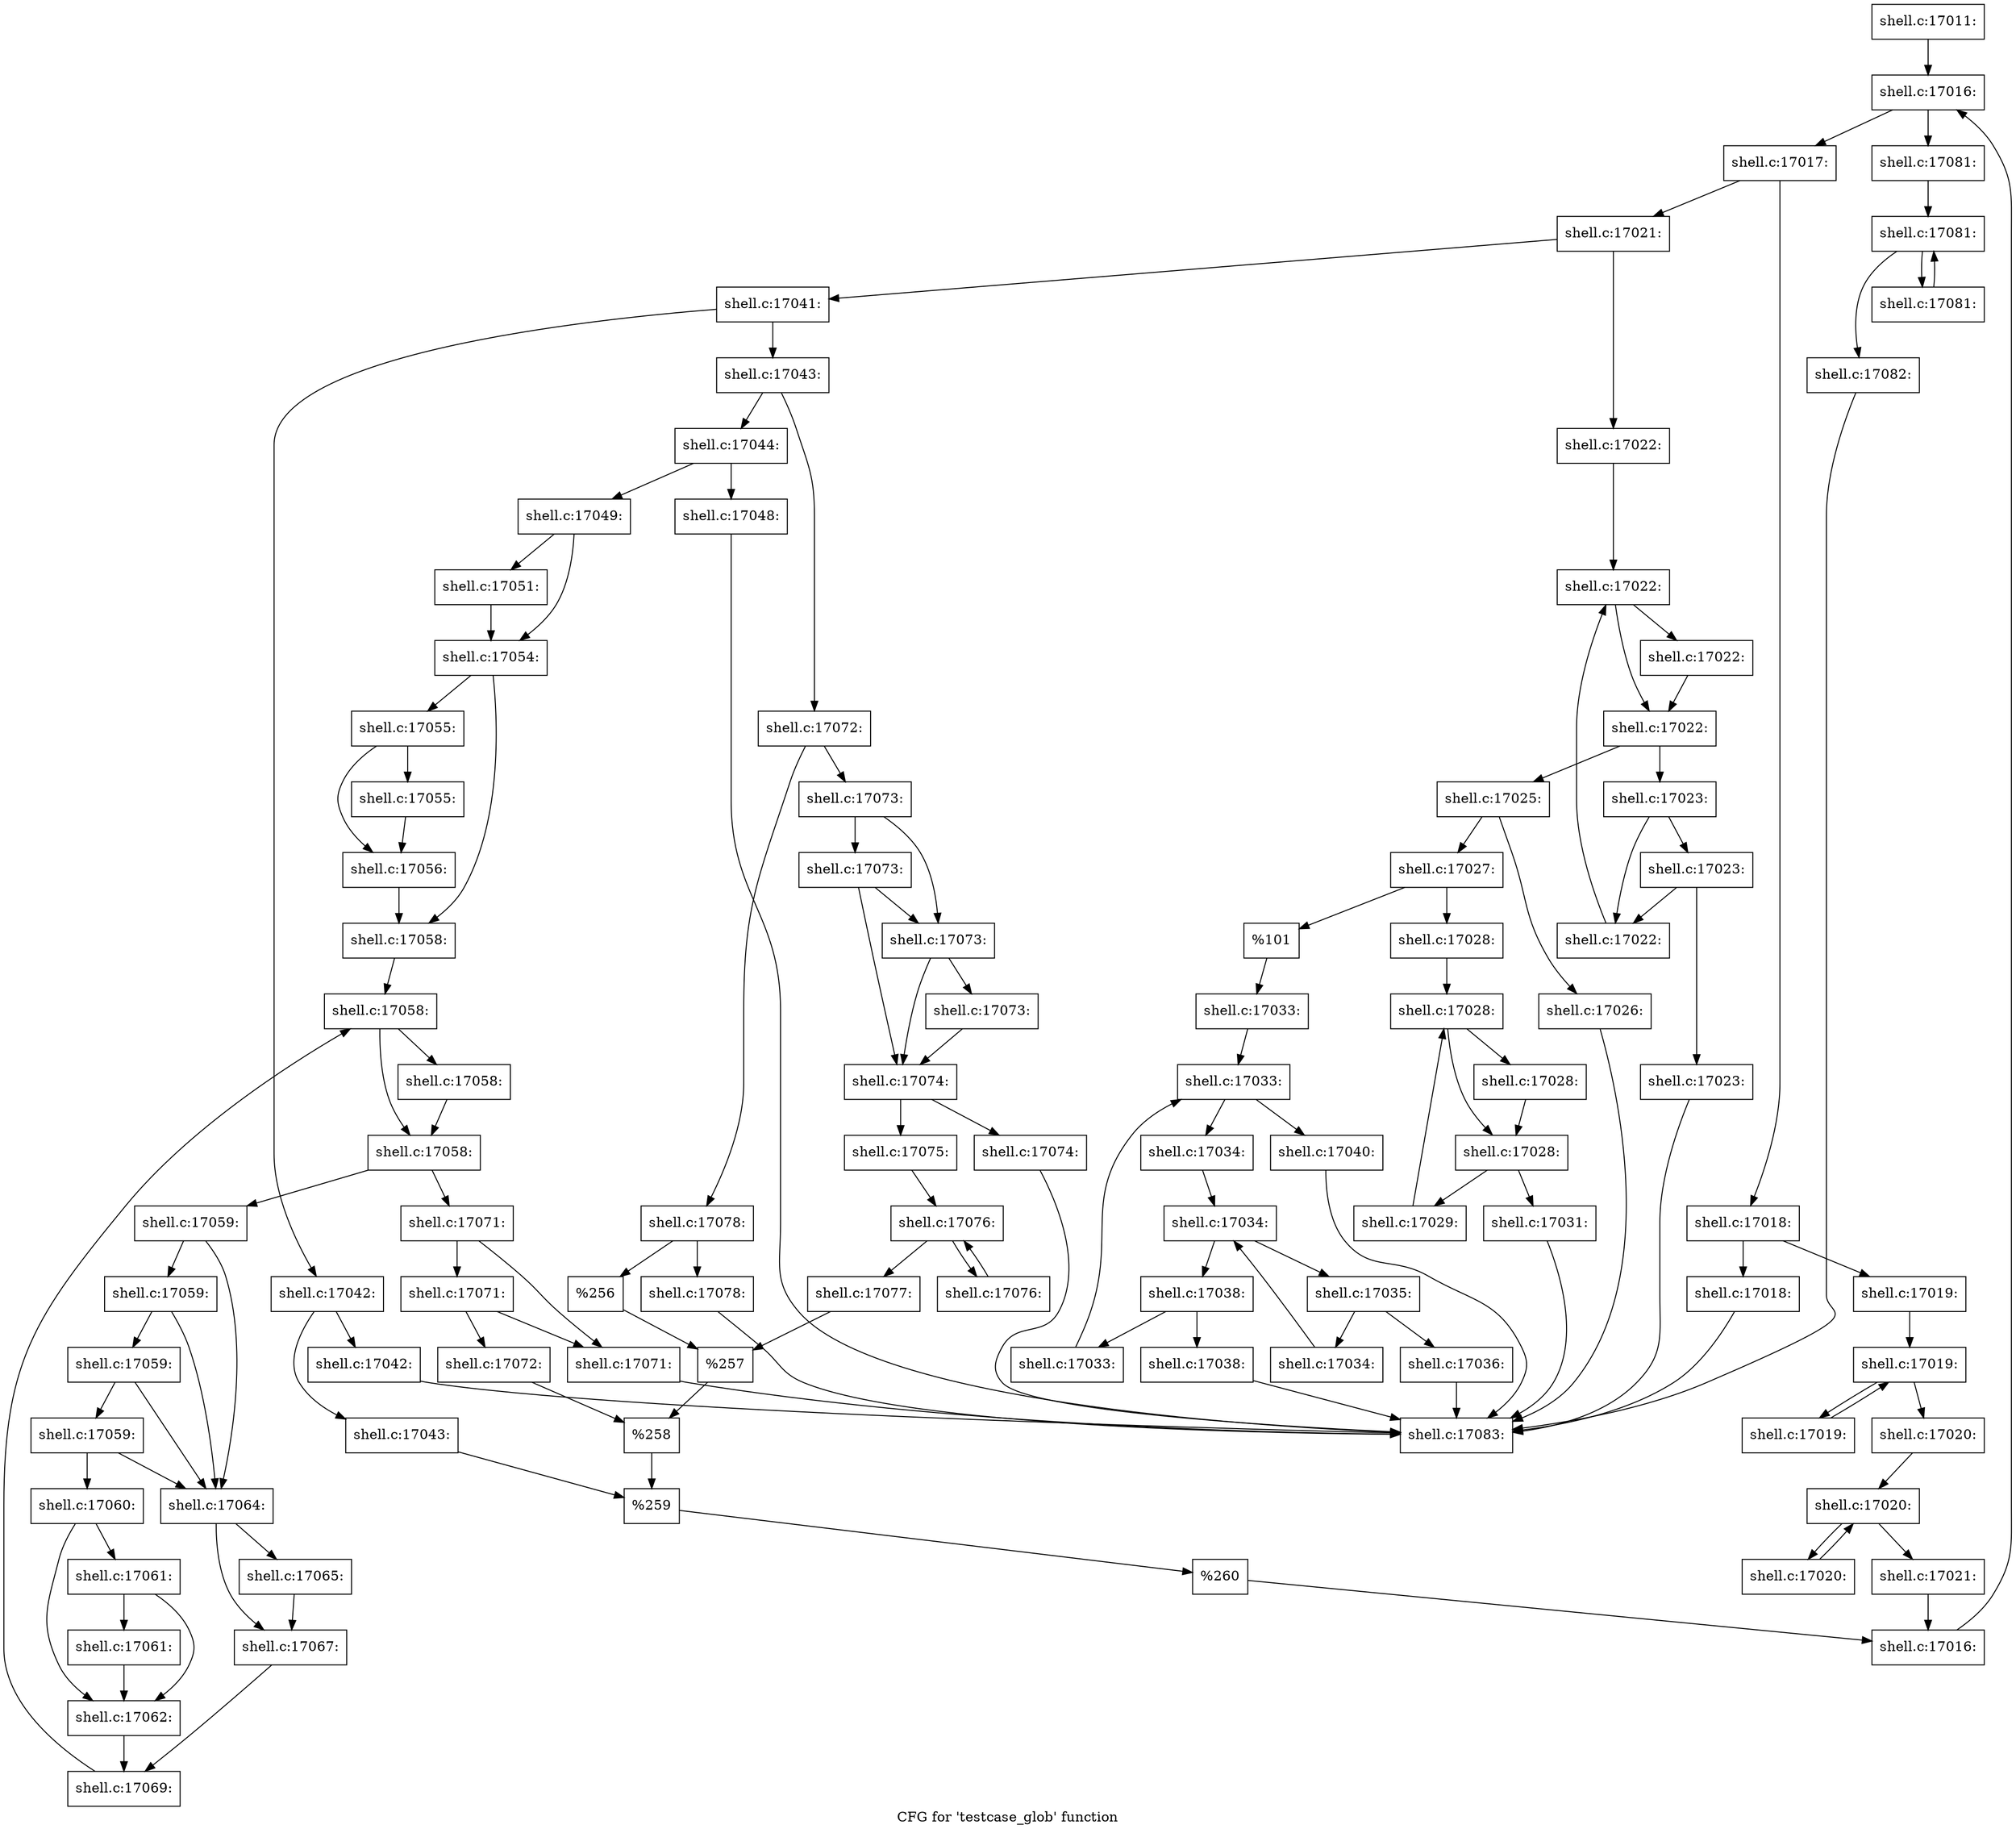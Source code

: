 digraph "CFG for 'testcase_glob' function" {
	label="CFG for 'testcase_glob' function";

	Node0x5602770d8bf0 [shape=record,label="{shell.c:17011:}"];
	Node0x5602770d8bf0 -> Node0x5602770db640;
	Node0x5602770db640 [shape=record,label="{shell.c:17016:}"];
	Node0x5602770db640 -> Node0x5602770dbdb0;
	Node0x5602770db640 -> Node0x5602770db7a0;
	Node0x5602770dbdb0 [shape=record,label="{shell.c:17017:}"];
	Node0x5602770dbdb0 -> Node0x5602770dbfc0;
	Node0x5602770dbdb0 -> Node0x5602770dc060;
	Node0x5602770dbfc0 [shape=record,label="{shell.c:17018:}"];
	Node0x5602770dbfc0 -> Node0x5602770dc7d0;
	Node0x5602770dbfc0 -> Node0x5602770dc780;
	Node0x5602770dc780 [shape=record,label="{shell.c:17018:}"];
	Node0x5602770dc780 -> Node0x5602770d8d70;
	Node0x5602770dc7d0 [shape=record,label="{shell.c:17019:}"];
	Node0x5602770dc7d0 -> Node0x5602770dd010;
	Node0x5602770dd010 [shape=record,label="{shell.c:17019:}"];
	Node0x5602770dd010 -> Node0x5602770dd740;
	Node0x5602770dd010 -> Node0x5602770dd170;
	Node0x5602770dd740 [shape=record,label="{shell.c:17019:}"];
	Node0x5602770dd740 -> Node0x5602770dd010;
	Node0x5602770dd170 [shape=record,label="{shell.c:17020:}"];
	Node0x5602770dd170 -> Node0x5602770ddbf0;
	Node0x5602770ddbf0 [shape=record,label="{shell.c:17020:}"];
	Node0x5602770ddbf0 -> Node0x5602770de230;
	Node0x5602770ddbf0 -> Node0x5602770ddce0;
	Node0x5602770de230 [shape=record,label="{shell.c:17020:}"];
	Node0x5602770de230 -> Node0x5602770ddbf0;
	Node0x5602770ddce0 [shape=record,label="{shell.c:17021:}"];
	Node0x5602770ddce0 -> Node0x5602770dc010;
	Node0x5602770dc060 [shape=record,label="{shell.c:17021:}"];
	Node0x5602770dc060 -> Node0x5602770de730;
	Node0x5602770dc060 -> Node0x5602770de7d0;
	Node0x5602770de730 [shape=record,label="{shell.c:17022:}"];
	Node0x5602770de730 -> Node0x5602770deb70;
	Node0x5602770deb70 [shape=record,label="{shell.c:17022:}"];
	Node0x5602770deb70 -> Node0x5602770dece0;
	Node0x5602770deb70 -> Node0x5602770ded30;
	Node0x5602770ded30 [shape=record,label="{shell.c:17022:}"];
	Node0x5602770ded30 -> Node0x5602770dece0;
	Node0x5602770dece0 [shape=record,label="{shell.c:17022:}"];
	Node0x5602770dece0 -> Node0x5602770df6a0;
	Node0x5602770dece0 -> Node0x5602770dec60;
	Node0x5602770df6a0 [shape=record,label="{shell.c:17023:}"];
	Node0x5602770df6a0 -> Node0x5602770df950;
	Node0x5602770df6a0 -> Node0x5602770df900;
	Node0x5602770df950 [shape=record,label="{shell.c:17023:}"];
	Node0x5602770df950 -> Node0x5602770df8b0;
	Node0x5602770df950 -> Node0x5602770df900;
	Node0x5602770df8b0 [shape=record,label="{shell.c:17023:}"];
	Node0x5602770df8b0 -> Node0x5602770d8d70;
	Node0x5602770df900 [shape=record,label="{shell.c:17022:}"];
	Node0x5602770df900 -> Node0x5602770deb70;
	Node0x5602770dec60 [shape=record,label="{shell.c:17025:}"];
	Node0x5602770dec60 -> Node0x5602770e0390;
	Node0x5602770dec60 -> Node0x5602770e0430;
	Node0x5602770e0390 [shape=record,label="{shell.c:17026:}"];
	Node0x5602770e0390 -> Node0x5602770d8d70;
	Node0x5602770e0430 [shape=record,label="{shell.c:17027:}"];
	Node0x5602770e0430 -> Node0x5602770e0920;
	Node0x5602770e0430 -> Node0x5602770e0970;
	Node0x5602770e0920 [shape=record,label="{shell.c:17028:}"];
	Node0x5602770e0920 -> Node0x5602770e0d10;
	Node0x5602770e0d10 [shape=record,label="{shell.c:17028:}"];
	Node0x5602770e0d10 -> Node0x5602770e0ed0;
	Node0x5602770e0d10 -> Node0x5602770e0e80;
	Node0x5602770e0ed0 [shape=record,label="{shell.c:17028:}"];
	Node0x5602770e0ed0 -> Node0x5602770e0e80;
	Node0x5602770e0e80 [shape=record,label="{shell.c:17028:}"];
	Node0x5602770e0e80 -> Node0x5602770e17f0;
	Node0x5602770e0e80 -> Node0x5602770e0e00;
	Node0x5602770e17f0 [shape=record,label="{shell.c:17029:}"];
	Node0x5602770e17f0 -> Node0x5602770e0d10;
	Node0x5602770e0e00 [shape=record,label="{shell.c:17031:}"];
	Node0x5602770e0e00 -> Node0x5602770d8d70;
	Node0x5602770e0970 [shape=record,label="{%101}"];
	Node0x5602770e0970 -> Node0x5602770e03e0;
	Node0x5602770e03e0 [shape=record,label="{shell.c:17033:}"];
	Node0x5602770e03e0 -> Node0x5602770e2130;
	Node0x5602770e2130 [shape=record,label="{shell.c:17033:}"];
	Node0x5602770e2130 -> Node0x5602770e28a0;
	Node0x5602770e2130 -> Node0x5602770e2290;
	Node0x5602770e28a0 [shape=record,label="{shell.c:17034:}"];
	Node0x5602770e28a0 -> Node0x5602770e2a40;
	Node0x5602770e2a40 [shape=record,label="{shell.c:17034:}"];
	Node0x5602770e2a40 -> Node0x5602770e2df0;
	Node0x5602770e2a40 -> Node0x5602770e2b30;
	Node0x5602770e2df0 [shape=record,label="{shell.c:17035:}"];
	Node0x5602770e2df0 -> Node0x5602770e3390;
	Node0x5602770e2df0 -> Node0x5602770e33e0;
	Node0x5602770e3390 [shape=record,label="{shell.c:17036:}"];
	Node0x5602770e3390 -> Node0x5602770d8d70;
	Node0x5602770e33e0 [shape=record,label="{shell.c:17034:}"];
	Node0x5602770e33e0 -> Node0x5602770e2a40;
	Node0x5602770e2b30 [shape=record,label="{shell.c:17038:}"];
	Node0x5602770e2b30 -> Node0x5602770e3980;
	Node0x5602770e2b30 -> Node0x5602770e39d0;
	Node0x5602770e3980 [shape=record,label="{shell.c:17038:}"];
	Node0x5602770e3980 -> Node0x5602770d8d70;
	Node0x5602770e39d0 [shape=record,label="{shell.c:17033:}"];
	Node0x5602770e39d0 -> Node0x5602770e2130;
	Node0x5602770e2290 [shape=record,label="{shell.c:17040:}"];
	Node0x5602770e2290 -> Node0x5602770d8d70;
	Node0x5602770de7d0 [shape=record,label="{shell.c:17041:}"];
	Node0x5602770de7d0 -> Node0x5602770e41b0;
	Node0x5602770de7d0 -> Node0x5602770e4250;
	Node0x5602770e41b0 [shape=record,label="{shell.c:17042:}"];
	Node0x5602770e41b0 -> Node0x5602770e4660;
	Node0x5602770e41b0 -> Node0x5602770e46b0;
	Node0x5602770e4660 [shape=record,label="{shell.c:17042:}"];
	Node0x5602770e4660 -> Node0x5602770d8d70;
	Node0x5602770e46b0 [shape=record,label="{shell.c:17043:}"];
	Node0x5602770e46b0 -> Node0x5602770e4200;
	Node0x5602770e4250 [shape=record,label="{shell.c:17043:}"];
	Node0x5602770e4250 -> Node0x5602770e4e70;
	Node0x5602770e4250 -> Node0x5602770e4f10;
	Node0x5602770e4e70 [shape=record,label="{shell.c:17044:}"];
	Node0x5602770e4e70 -> Node0x5602770e5ca0;
	Node0x5602770e4e70 -> Node0x5602770e5cf0;
	Node0x5602770e5ca0 [shape=record,label="{shell.c:17048:}"];
	Node0x5602770e5ca0 -> Node0x5602770d8d70;
	Node0x5602770e5cf0 [shape=record,label="{shell.c:17049:}"];
	Node0x5602770e5cf0 -> Node0x5602770e65b0;
	Node0x5602770e5cf0 -> Node0x5602770e6600;
	Node0x5602770e65b0 [shape=record,label="{shell.c:17051:}"];
	Node0x5602770e65b0 -> Node0x5602770e6600;
	Node0x5602770e6600 [shape=record,label="{shell.c:17054:}"];
	Node0x5602770e6600 -> Node0x5602770e6fc0;
	Node0x5602770e6600 -> Node0x5602770e7010;
	Node0x5602770e6fc0 [shape=record,label="{shell.c:17055:}"];
	Node0x5602770e6fc0 -> Node0x5602770e7420;
	Node0x5602770e6fc0 -> Node0x5602770e7470;
	Node0x5602770e7420 [shape=record,label="{shell.c:17055:}"];
	Node0x5602770e7420 -> Node0x5602770e7470;
	Node0x5602770e7470 [shape=record,label="{shell.c:17056:}"];
	Node0x5602770e7470 -> Node0x5602770e7010;
	Node0x5602770e7010 [shape=record,label="{shell.c:17058:}"];
	Node0x5602770e7010 -> Node0x5602770e7d80;
	Node0x5602770e7d80 [shape=record,label="{shell.c:17058:}"];
	Node0x5602770e7d80 -> Node0x5602770e7fb0;
	Node0x5602770e7d80 -> Node0x5602770e7f60;
	Node0x5602770e7fb0 [shape=record,label="{shell.c:17058:}"];
	Node0x5602770e7fb0 -> Node0x5602770e7f60;
	Node0x5602770e7f60 [shape=record,label="{shell.c:17058:}"];
	Node0x5602770e7f60 -> Node0x5602770e8530;
	Node0x5602770e7f60 -> Node0x5602770e7ee0;
	Node0x5602770e8530 [shape=record,label="{shell.c:17059:}"];
	Node0x5602770e8530 -> Node0x5602770e8930;
	Node0x5602770e8530 -> Node0x5602770e87e0;
	Node0x5602770e8930 [shape=record,label="{shell.c:17059:}"];
	Node0x5602770e8930 -> Node0x5602770e88b0;
	Node0x5602770e8930 -> Node0x5602770e87e0;
	Node0x5602770e88b0 [shape=record,label="{shell.c:17059:}"];
	Node0x5602770e88b0 -> Node0x5602770e8830;
	Node0x5602770e88b0 -> Node0x5602770e87e0;
	Node0x5602770e8830 [shape=record,label="{shell.c:17059:}"];
	Node0x5602770e8830 -> Node0x5602770e8740;
	Node0x5602770e8830 -> Node0x5602770e87e0;
	Node0x5602770e8740 [shape=record,label="{shell.c:17060:}"];
	Node0x5602770e8740 -> Node0x5602770e9b50;
	Node0x5602770e8740 -> Node0x5602770e9b00;
	Node0x5602770e9b50 [shape=record,label="{shell.c:17061:}"];
	Node0x5602770e9b50 -> Node0x5602770e9ab0;
	Node0x5602770e9b50 -> Node0x5602770e9b00;
	Node0x5602770e9ab0 [shape=record,label="{shell.c:17061:}"];
	Node0x5602770e9ab0 -> Node0x5602770e9b00;
	Node0x5602770e9b00 [shape=record,label="{shell.c:17062:}"];
	Node0x5602770e9b00 -> Node0x5602770e8790;
	Node0x5602770e87e0 [shape=record,label="{shell.c:17064:}"];
	Node0x5602770e87e0 -> Node0x5602770ea5f0;
	Node0x5602770e87e0 -> Node0x5602770ea640;
	Node0x5602770ea5f0 [shape=record,label="{shell.c:17065:}"];
	Node0x5602770ea5f0 -> Node0x5602770ea640;
	Node0x5602770ea640 [shape=record,label="{shell.c:17067:}"];
	Node0x5602770ea640 -> Node0x5602770e8790;
	Node0x5602770e8790 [shape=record,label="{shell.c:17069:}"];
	Node0x5602770e8790 -> Node0x5602770e7d80;
	Node0x5602770e7ee0 [shape=record,label="{shell.c:17071:}"];
	Node0x5602770e7ee0 -> Node0x5602770eb3e0;
	Node0x5602770e7ee0 -> Node0x5602770eb480;
	Node0x5602770eb480 [shape=record,label="{shell.c:17071:}"];
	Node0x5602770eb480 -> Node0x5602770eb3e0;
	Node0x5602770eb480 -> Node0x5602770eb430;
	Node0x5602770eb3e0 [shape=record,label="{shell.c:17071:}"];
	Node0x5602770eb3e0 -> Node0x5602770d8d70;
	Node0x5602770eb430 [shape=record,label="{shell.c:17072:}"];
	Node0x5602770eb430 -> Node0x5602770e4ec0;
	Node0x5602770e4f10 [shape=record,label="{shell.c:17072:}"];
	Node0x5602770e4f10 -> Node0x5602770ebda0;
	Node0x5602770e4f10 -> Node0x5602770ebe40;
	Node0x5602770ebda0 [shape=record,label="{shell.c:17073:}"];
	Node0x5602770ebda0 -> Node0x5602770ec2f0;
	Node0x5602770ebda0 -> Node0x5602770ec370;
	Node0x5602770ec370 [shape=record,label="{shell.c:17073:}"];
	Node0x5602770ec370 -> Node0x5602770ec2f0;
	Node0x5602770ec370 -> Node0x5602770ec2a0;
	Node0x5602770ec2f0 [shape=record,label="{shell.c:17073:}"];
	Node0x5602770ec2f0 -> Node0x5602770ec250;
	Node0x5602770ec2f0 -> Node0x5602770ec2a0;
	Node0x5602770ec250 [shape=record,label="{shell.c:17073:}"];
	Node0x5602770ec250 -> Node0x5602770ec2a0;
	Node0x5602770ec2a0 [shape=record,label="{shell.c:17074:}"];
	Node0x5602770ec2a0 -> Node0x5602770ed540;
	Node0x5602770ec2a0 -> Node0x5602770ed4f0;
	Node0x5602770ed4f0 [shape=record,label="{shell.c:17074:}"];
	Node0x5602770ed4f0 -> Node0x5602770d8d70;
	Node0x5602770ed540 [shape=record,label="{shell.c:17075:}"];
	Node0x5602770ed540 -> Node0x5602770edfa0;
	Node0x5602770edfa0 [shape=record,label="{shell.c:17076:}"];
	Node0x5602770edfa0 -> Node0x5602770ee770;
	Node0x5602770edfa0 -> Node0x5602770ee100;
	Node0x5602770ee770 [shape=record,label="{shell.c:17076:}"];
	Node0x5602770ee770 -> Node0x5602770edfa0;
	Node0x5602770ee100 [shape=record,label="{shell.c:17077:}"];
	Node0x5602770ee100 -> Node0x5602770ebdf0;
	Node0x5602770ebe40 [shape=record,label="{shell.c:17078:}"];
	Node0x5602770ebe40 -> Node0x5602770eee30;
	Node0x5602770ebe40 -> Node0x5602770eee80;
	Node0x5602770eee30 [shape=record,label="{shell.c:17078:}"];
	Node0x5602770eee30 -> Node0x5602770d8d70;
	Node0x5602770eee80 [shape=record,label="{%256}"];
	Node0x5602770eee80 -> Node0x5602770ebdf0;
	Node0x5602770ebdf0 [shape=record,label="{%257}"];
	Node0x5602770ebdf0 -> Node0x5602770e4ec0;
	Node0x5602770e4ec0 [shape=record,label="{%258}"];
	Node0x5602770e4ec0 -> Node0x5602770e4200;
	Node0x5602770e4200 [shape=record,label="{%259}"];
	Node0x5602770e4200 -> Node0x5602770de780;
	Node0x5602770de780 [shape=record,label="{%260}"];
	Node0x5602770de780 -> Node0x5602770dc010;
	Node0x5602770dc010 [shape=record,label="{shell.c:17016:}"];
	Node0x5602770dc010 -> Node0x5602770db640;
	Node0x5602770db7a0 [shape=record,label="{shell.c:17081:}"];
	Node0x5602770db7a0 -> Node0x5602770efa40;
	Node0x5602770efa40 [shape=record,label="{shell.c:17081:}"];
	Node0x5602770efa40 -> Node0x5602770f0080;
	Node0x5602770efa40 -> Node0x5602770efb30;
	Node0x5602770f0080 [shape=record,label="{shell.c:17081:}"];
	Node0x5602770f0080 -> Node0x5602770efa40;
	Node0x5602770efb30 [shape=record,label="{shell.c:17082:}"];
	Node0x5602770efb30 -> Node0x5602770d8d70;
	Node0x5602770d8d70 [shape=record,label="{shell.c:17083:}"];
}
